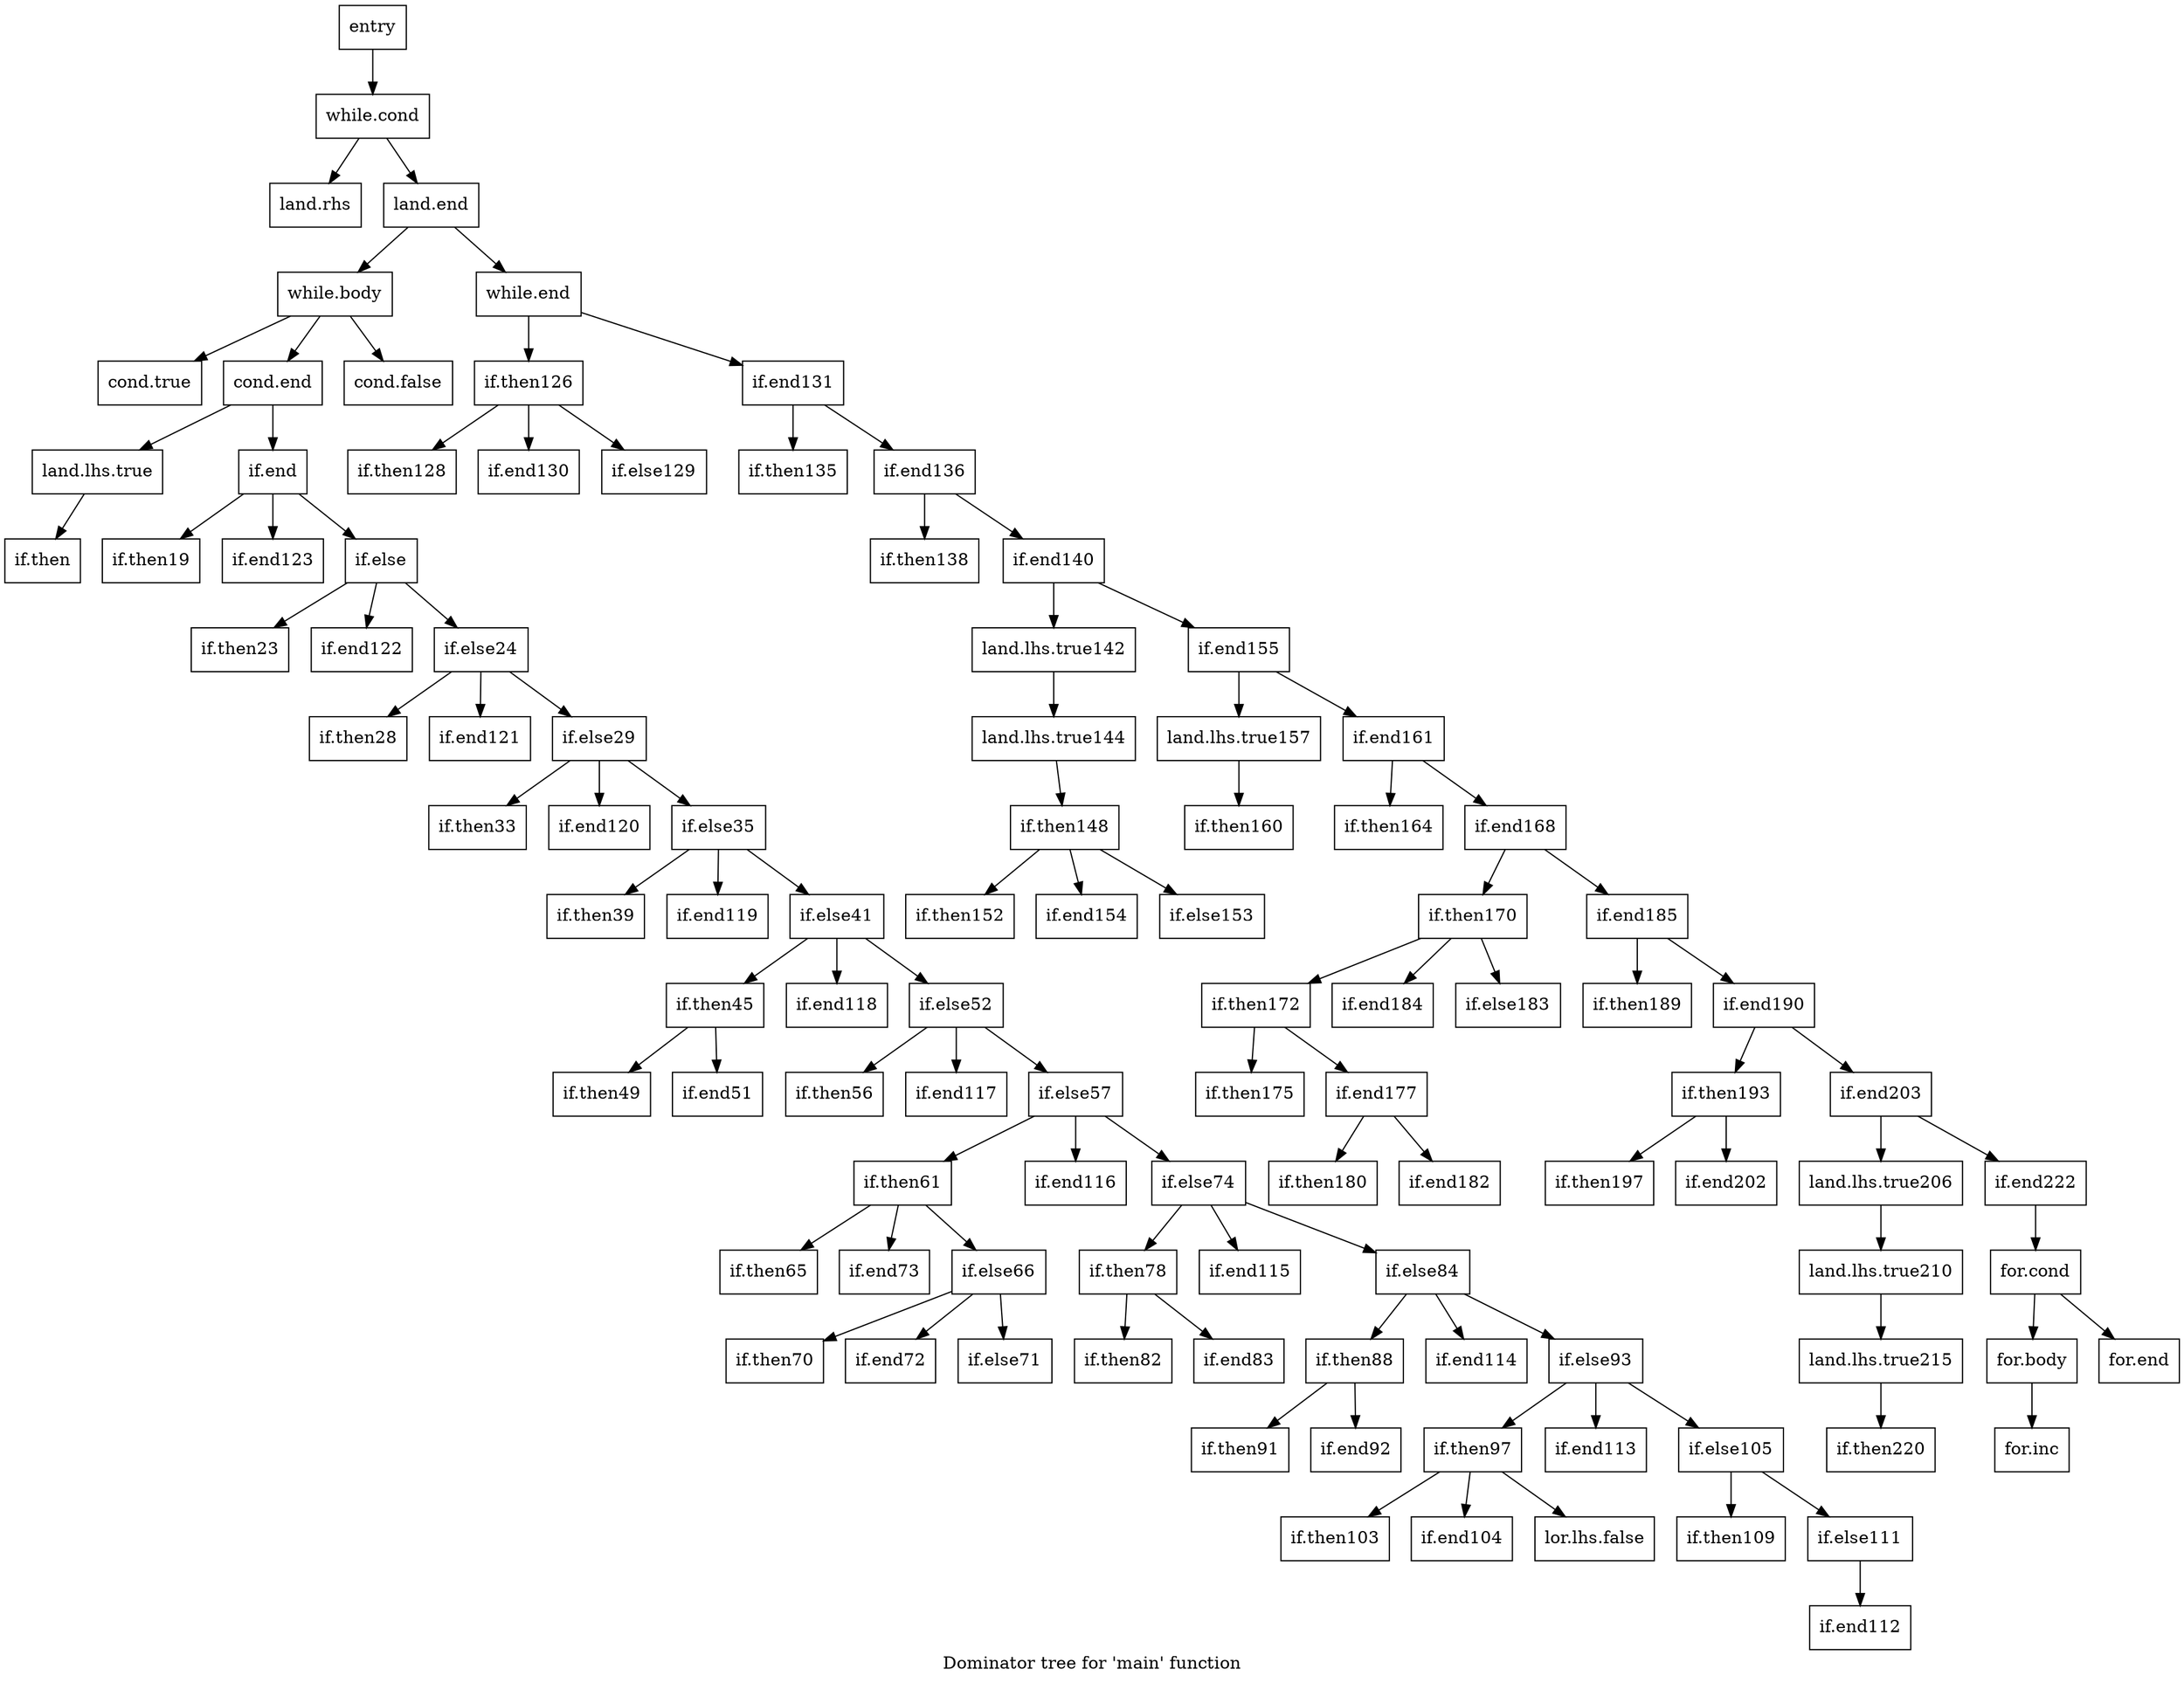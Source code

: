 digraph "Dominator tree for 'main' function" {
	label="Dominator tree for 'main' function";

	Node0xe96460 [shape=record,label="{entry}"];
	Node0xe96460 -> Node0xeabb10;
	Node0xeabb10 [shape=record,label="{while.cond}"];
	Node0xeabb10 -> Node0xeaa950;
	Node0xeabb10 -> Node0xea5830;
	Node0xeaa950 [shape=record,label="{land.rhs}"];
	Node0xea5830 [shape=record,label="{land.end}"];
	Node0xea5830 -> Node0xe70b80;
	Node0xea5830 -> Node0xe55b20;
	Node0xe70b80 [shape=record,label="{while.body}"];
	Node0xe70b80 -> Node0xeae030;
	Node0xe70b80 -> Node0xea8400;
	Node0xe70b80 -> Node0xe04430;
	Node0xeae030 [shape=record,label="{cond.true}"];
	Node0xea8400 [shape=record,label="{cond.end}"];
	Node0xea8400 -> Node0xe618e0;
	Node0xea8400 -> Node0xe6ef30;
	Node0xe618e0 [shape=record,label="{land.lhs.true}"];
	Node0xe618e0 -> Node0xeaebb0;
	Node0xeaebb0 [shape=record,label="{if.then}"];
	Node0xe6ef30 [shape=record,label="{if.end}"];
	Node0xe6ef30 -> Node0xe50790;
	Node0xe6ef30 -> Node0xe813b0;
	Node0xe6ef30 -> Node0xe81230;
	Node0xe50790 [shape=record,label="{if.then19}"];
	Node0xe813b0 [shape=record,label="{if.end123}"];
	Node0xe81230 [shape=record,label="{if.else}"];
	Node0xe81230 -> Node0xea43f0;
	Node0xe81230 -> Node0xeb0160;
	Node0xe81230 -> Node0xea68b0;
	Node0xea43f0 [shape=record,label="{if.then23}"];
	Node0xeb0160 [shape=record,label="{if.end122}"];
	Node0xea68b0 [shape=record,label="{if.else24}"];
	Node0xea68b0 -> Node0xe32b60;
	Node0xea68b0 -> Node0xea64a0;
	Node0xea68b0 -> Node0xe4ed80;
	Node0xe32b60 [shape=record,label="{if.then28}"];
	Node0xea64a0 [shape=record,label="{if.end121}"];
	Node0xe4ed80 [shape=record,label="{if.else29}"];
	Node0xe4ed80 -> Node0xe95560;
	Node0xe4ed80 -> Node0xe98680;
	Node0xe4ed80 -> Node0xebc000;
	Node0xe95560 [shape=record,label="{if.then33}"];
	Node0xe98680 [shape=record,label="{if.end120}"];
	Node0xebc000 [shape=record,label="{if.else35}"];
	Node0xebc000 -> Node0xe0f7d0;
	Node0xebc000 -> Node0xe92690;
	Node0xebc000 -> Node0xec30a0;
	Node0xe0f7d0 [shape=record,label="{if.then39}"];
	Node0xe92690 [shape=record,label="{if.end119}"];
	Node0xec30a0 [shape=record,label="{if.else41}"];
	Node0xec30a0 -> Node0xe5f6a0;
	Node0xec30a0 -> Node0xe371e0;
	Node0xec30a0 -> Node0xe3af70;
	Node0xe5f6a0 [shape=record,label="{if.then45}"];
	Node0xe5f6a0 -> Node0xe7a870;
	Node0xe5f6a0 -> Node0xe004d0;
	Node0xe7a870 [shape=record,label="{if.then49}"];
	Node0xe004d0 [shape=record,label="{if.end51}"];
	Node0xe371e0 [shape=record,label="{if.end118}"];
	Node0xe3af70 [shape=record,label="{if.else52}"];
	Node0xe3af70 -> Node0xe7ff00;
	Node0xe3af70 -> Node0xe847a0;
	Node0xe3af70 -> Node0xed5750;
	Node0xe7ff00 [shape=record,label="{if.then56}"];
	Node0xe847a0 [shape=record,label="{if.end117}"];
	Node0xed5750 [shape=record,label="{if.else57}"];
	Node0xed5750 -> Node0xe4e620;
	Node0xed5750 -> Node0xe0b490;
	Node0xed5750 -> Node0xe99dd0;
	Node0xe4e620 [shape=record,label="{if.then61}"];
	Node0xe4e620 -> Node0xe8f4e0;
	Node0xe4e620 -> Node0xe298e0;
	Node0xe4e620 -> Node0xe87260;
	Node0xe8f4e0 [shape=record,label="{if.then65}"];
	Node0xe298e0 [shape=record,label="{if.end73}"];
	Node0xe87260 [shape=record,label="{if.else66}"];
	Node0xe87260 -> Node0xedc540;
	Node0xe87260 -> Node0xe8d8e0;
	Node0xe87260 -> Node0xe72b10;
	Node0xedc540 [shape=record,label="{if.then70}"];
	Node0xe8d8e0 [shape=record,label="{if.end72}"];
	Node0xe72b10 [shape=record,label="{if.else71}"];
	Node0xe0b490 [shape=record,label="{if.end116}"];
	Node0xe99dd0 [shape=record,label="{if.else74}"];
	Node0xe99dd0 -> Node0xe11c70;
	Node0xe99dd0 -> Node0xe941e0;
	Node0xe99dd0 -> Node0xed93c0;
	Node0xe11c70 [shape=record,label="{if.then78}"];
	Node0xe11c70 -> Node0xe98920;
	Node0xe11c70 -> Node0xe23420;
	Node0xe98920 [shape=record,label="{if.then82}"];
	Node0xe23420 [shape=record,label="{if.end83}"];
	Node0xe941e0 [shape=record,label="{if.end115}"];
	Node0xed93c0 [shape=record,label="{if.else84}"];
	Node0xed93c0 -> Node0xe36690;
	Node0xed93c0 -> Node0xebe280;
	Node0xed93c0 -> Node0xe80e70;
	Node0xe36690 [shape=record,label="{if.then88}"];
	Node0xe36690 -> Node0xe05e10;
	Node0xe36690 -> Node0xeb0e50;
	Node0xe05e10 [shape=record,label="{if.then91}"];
	Node0xeb0e50 [shape=record,label="{if.end92}"];
	Node0xebe280 [shape=record,label="{if.end114}"];
	Node0xe80e70 [shape=record,label="{if.else93}"];
	Node0xe80e70 -> Node0xe70880;
	Node0xe80e70 -> Node0xed1720;
	Node0xe80e70 -> Node0xe9e110;
	Node0xe70880 [shape=record,label="{if.then97}"];
	Node0xe70880 -> Node0xec2de0;
	Node0xe70880 -> Node0xe24140;
	Node0xe70880 -> Node0xec0920;
	Node0xec2de0 [shape=record,label="{if.then103}"];
	Node0xe24140 [shape=record,label="{if.end104}"];
	Node0xec0920 [shape=record,label="{lor.lhs.false}"];
	Node0xed1720 [shape=record,label="{if.end113}"];
	Node0xe9e110 [shape=record,label="{if.else105}"];
	Node0xe9e110 -> Node0xe819a0;
	Node0xe9e110 -> Node0xec6130;
	Node0xe819a0 [shape=record,label="{if.then109}"];
	Node0xec6130 [shape=record,label="{if.else111}"];
	Node0xec6130 -> Node0xeace20;
	Node0xeace20 [shape=record,label="{if.end112}"];
	Node0xe04430 [shape=record,label="{cond.false}"];
	Node0xe55b20 [shape=record,label="{while.end}"];
	Node0xe55b20 -> Node0xecebc0;
	Node0xe55b20 -> Node0xe29c90;
	Node0xecebc0 [shape=record,label="{if.then126}"];
	Node0xecebc0 -> Node0xe27d70;
	Node0xecebc0 -> Node0xe95d90;
	Node0xecebc0 -> Node0xec1d40;
	Node0xe27d70 [shape=record,label="{if.then128}"];
	Node0xe95d90 [shape=record,label="{if.end130}"];
	Node0xec1d40 [shape=record,label="{if.else129}"];
	Node0xe29c90 [shape=record,label="{if.end131}"];
	Node0xe29c90 -> Node0xe5dbc0;
	Node0xe29c90 -> Node0xe98250;
	Node0xe5dbc0 [shape=record,label="{if.then135}"];
	Node0xe98250 [shape=record,label="{if.end136}"];
	Node0xe98250 -> Node0xe98b40;
	Node0xe98250 -> Node0xe9e8c0;
	Node0xe98b40 [shape=record,label="{if.then138}"];
	Node0xe9e8c0 [shape=record,label="{if.end140}"];
	Node0xe9e8c0 -> Node0xeb0f20;
	Node0xe9e8c0 -> Node0xeeba80;
	Node0xeb0f20 [shape=record,label="{land.lhs.true142}"];
	Node0xeb0f20 -> Node0xee5a70;
	Node0xee5a70 [shape=record,label="{land.lhs.true144}"];
	Node0xee5a70 -> Node0xec5940;
	Node0xec5940 [shape=record,label="{if.then148}"];
	Node0xec5940 -> Node0xed60a0;
	Node0xec5940 -> Node0xe05f10;
	Node0xec5940 -> Node0xe99b80;
	Node0xed60a0 [shape=record,label="{if.then152}"];
	Node0xe05f10 [shape=record,label="{if.end154}"];
	Node0xe99b80 [shape=record,label="{if.else153}"];
	Node0xeeba80 [shape=record,label="{if.end155}"];
	Node0xeeba80 -> Node0xea0ea0;
	Node0xeeba80 -> Node0xed8ab0;
	Node0xea0ea0 [shape=record,label="{land.lhs.true157}"];
	Node0xea0ea0 -> Node0xe301a0;
	Node0xe301a0 [shape=record,label="{if.then160}"];
	Node0xed8ab0 [shape=record,label="{if.end161}"];
	Node0xed8ab0 -> Node0xe41ab0;
	Node0xed8ab0 -> Node0xe2f5b0;
	Node0xe41ab0 [shape=record,label="{if.then164}"];
	Node0xe2f5b0 [shape=record,label="{if.end168}"];
	Node0xe2f5b0 -> Node0xe9af70;
	Node0xe2f5b0 -> Node0xebe650;
	Node0xe9af70 [shape=record,label="{if.then170}"];
	Node0xe9af70 -> Node0xe7ef70;
	Node0xe9af70 -> Node0xe984f0;
	Node0xe9af70 -> Node0xe8e120;
	Node0xe7ef70 [shape=record,label="{if.then172}"];
	Node0xe7ef70 -> Node0xe33760;
	Node0xe7ef70 -> Node0xeb7fa0;
	Node0xe33760 [shape=record,label="{if.then175}"];
	Node0xeb7fa0 [shape=record,label="{if.end177}"];
	Node0xeb7fa0 -> Node0xe69fd0;
	Node0xeb7fa0 -> Node0xe42350;
	Node0xe69fd0 [shape=record,label="{if.then180}"];
	Node0xe42350 [shape=record,label="{if.end182}"];
	Node0xe984f0 [shape=record,label="{if.end184}"];
	Node0xe8e120 [shape=record,label="{if.else183}"];
	Node0xebe650 [shape=record,label="{if.end185}"];
	Node0xebe650 -> Node0xee5ed0;
	Node0xebe650 -> Node0xe7e560;
	Node0xee5ed0 [shape=record,label="{if.then189}"];
	Node0xe7e560 [shape=record,label="{if.end190}"];
	Node0xe7e560 -> Node0xe9eed0;
	Node0xe7e560 -> Node0xe9c140;
	Node0xe9eed0 [shape=record,label="{if.then193}"];
	Node0xe9eed0 -> Node0xe487e0;
	Node0xe9eed0 -> Node0xe59590;
	Node0xe487e0 [shape=record,label="{if.then197}"];
	Node0xe59590 [shape=record,label="{if.end202}"];
	Node0xe9c140 [shape=record,label="{if.end203}"];
	Node0xe9c140 -> Node0xe5d390;
	Node0xe9c140 -> Node0xe260d0;
	Node0xe5d390 [shape=record,label="{land.lhs.true206}"];
	Node0xe5d390 -> Node0xe22360;
	Node0xe22360 [shape=record,label="{land.lhs.true210}"];
	Node0xe22360 -> Node0xea8bd0;
	Node0xea8bd0 [shape=record,label="{land.lhs.true215}"];
	Node0xea8bd0 -> Node0xebb650;
	Node0xebb650 [shape=record,label="{if.then220}"];
	Node0xe260d0 [shape=record,label="{if.end222}"];
	Node0xe260d0 -> Node0xedfef0;
	Node0xedfef0 [shape=record,label="{for.cond}"];
	Node0xedfef0 -> Node0xe938a0;
	Node0xedfef0 -> Node0xe968c0;
	Node0xe938a0 [shape=record,label="{for.body}"];
	Node0xe938a0 -> Node0xe975a0;
	Node0xe975a0 [shape=record,label="{for.inc}"];
	Node0xe968c0 [shape=record,label="{for.end}"];
}
